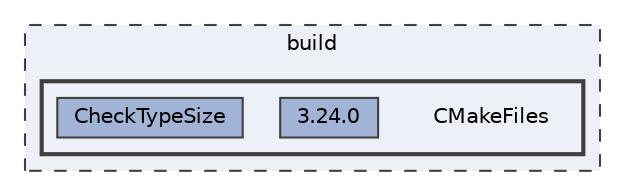 digraph "build/CMakeFiles"
{
 // LATEX_PDF_SIZE
  bgcolor="transparent";
  edge [fontname=Helvetica,fontsize=10,labelfontname=Helvetica,labelfontsize=10];
  node [fontname=Helvetica,fontsize=10,shape=box,height=0.2,width=0.4];
  compound=true
  subgraph clusterdir_4fef79e7177ba769987a8da36c892c5f {
    graph [ bgcolor="#edf0f7", pencolor="grey25", label="build", fontname=Helvetica,fontsize=10 style="filled,dashed", URL="dir_4fef79e7177ba769987a8da36c892c5f.html",tooltip=""]
  subgraph clusterdir_63772b626f2709090f0bdca0f40827b4 {
    graph [ bgcolor="#edf0f7", pencolor="grey25", label="", fontname=Helvetica,fontsize=10 style="filled,bold", URL="dir_63772b626f2709090f0bdca0f40827b4.html",tooltip=""]
    dir_63772b626f2709090f0bdca0f40827b4 [shape=plaintext, label="CMakeFiles"];
  dir_bb4ba53af3283dd028a509e125ffc78a [label="3.24.0", fillcolor="#a2b4d6", color="grey25", style="filled", URL="dir_bb4ba53af3283dd028a509e125ffc78a.html",tooltip=""];
  dir_cdaba9cf8f009474ee40da6f333da6c2 [label="CheckTypeSize", fillcolor="#a2b4d6", color="grey25", style="filled", URL="dir_cdaba9cf8f009474ee40da6f333da6c2.html",tooltip=""];
  }
  }
}
